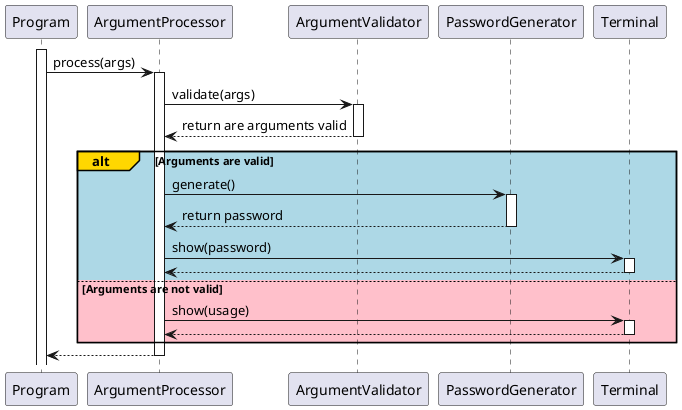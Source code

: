 @startuml Sequence
participant Program as program
participant ArgumentProcessor as argumentProcessor
participant ArgumentValidator as argumentValidator
participant PasswordGenerator as passwordGenerator
participant Terminal as terminal

activate program

program -> argumentProcessor: process(args)
activate argumentProcessor

argumentProcessor -> argumentValidator: validate(args)
activate argumentValidator
argumentProcessor <-- argumentValidator: return are arguments valid
deactivate argumentValidator

alt#Gold #LightBlue Arguments are valid
    argumentProcessor -> passwordGenerator: generate()
    activate passwordGenerator
    argumentProcessor <-- passwordGenerator: return password
    deactivate passwordGenerator

    argumentProcessor -> terminal: show(password)
    activate terminal
    argumentProcessor <-- terminal
    deactivate terminal

else #Pink Arguments are not valid
    argumentProcessor -> terminal: show(usage)
    activate terminal
    argumentProcessor <-- terminal
    deactivate terminal
end

program <-- argumentProcessor
deactivate argumentProcessor
@enduml